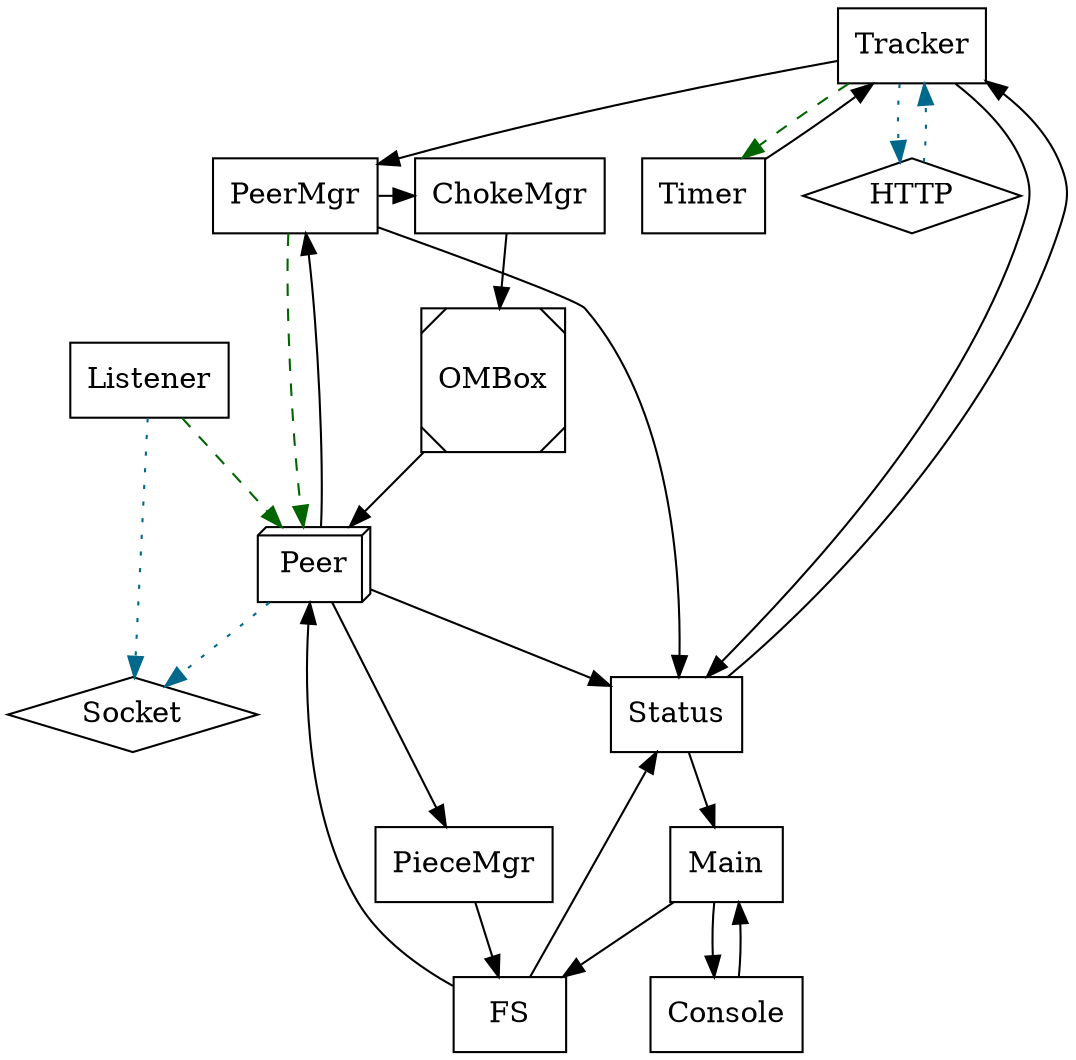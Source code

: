 digraph {

	node [shape=box];
	Tracker;
	Peer [shape=box3d];
	{ rank = same;
          PeerMgr;
	  ChokeMgr;
        }

	OMBox [shape=Msquare];

	Status;
	FS;
	Main;
	Console;
	Timer;
	PieceMgr;

	Listener;

	node [shape=diamond];
	HTTP;
	Socket;

	edge [style=dotted,color=deepskyblue4];
	Tracker -> HTTP;
	HTTP    -> Tracker;
	Peer -> Socket;
	Listener-> Socket;

	edge [style=solid,color=black];

	Tracker -> PeerMgr;
	Tracker -> Timer [style=dashed,color=darkgreen];
	Tracker -> Status

	Timer -> Tracker;

	OMBox -> Peer;
	PeerMgr -> Peer [style=dashed,color=darkgreen];
	PeerMgr -> Status;
	ChokeMgr -> OMBox;
	PeerMgr -> ChokeMgr;

	Peer -> PeerMgr;

	FS -> Peer;
	Peer -> Status;

	Peer -> PieceMgr;

	PieceMgr -> FS;

	FS -> Status;

	Main -> Console;
	Main -> FS;

	Console -> Main;

	Status -> Tracker;
	Status -> Main;

	Listener -> Peer [style=dashed,color=darkgreen];
}